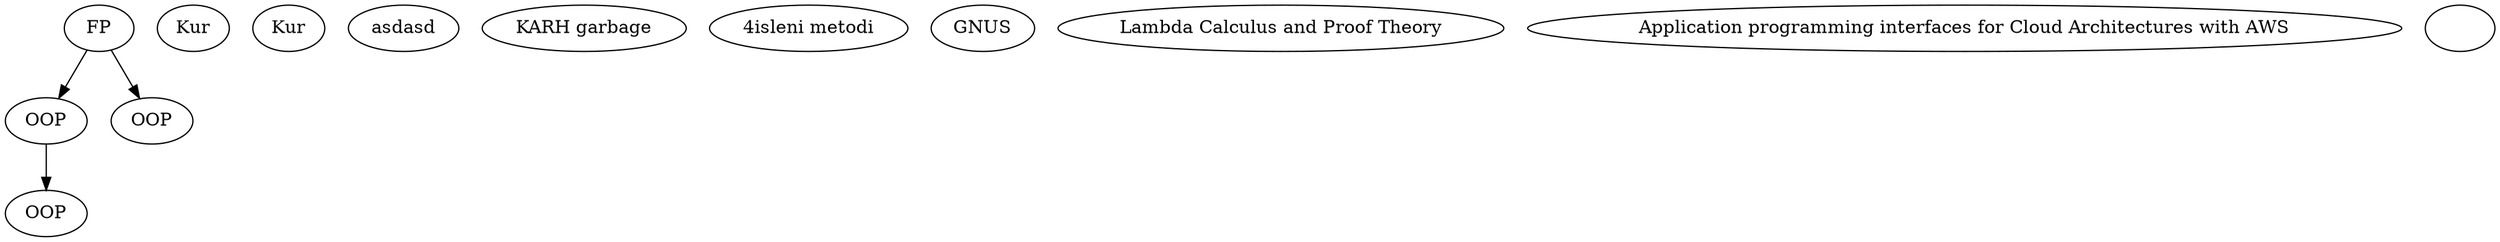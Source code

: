 digraph {
11 [label="FP"]
12 [label="OOP"]
13 [label="OOP"]
14 [label="OOP"]
15 [label="Kur"]
16 [label="Kur"]
17 [label="asdasd"]
18 [label="KARH garbage"]
19 [label="4isleni metodi"]
20 [label="GNUS"]
21 [label="Lambda Calculus and Proof Theory"]
22 [label="Application programming interfaces for Cloud Architectures with AWS"]
23 [label=" "]
11 -> 12
11 -> 13
12 -> 14
}